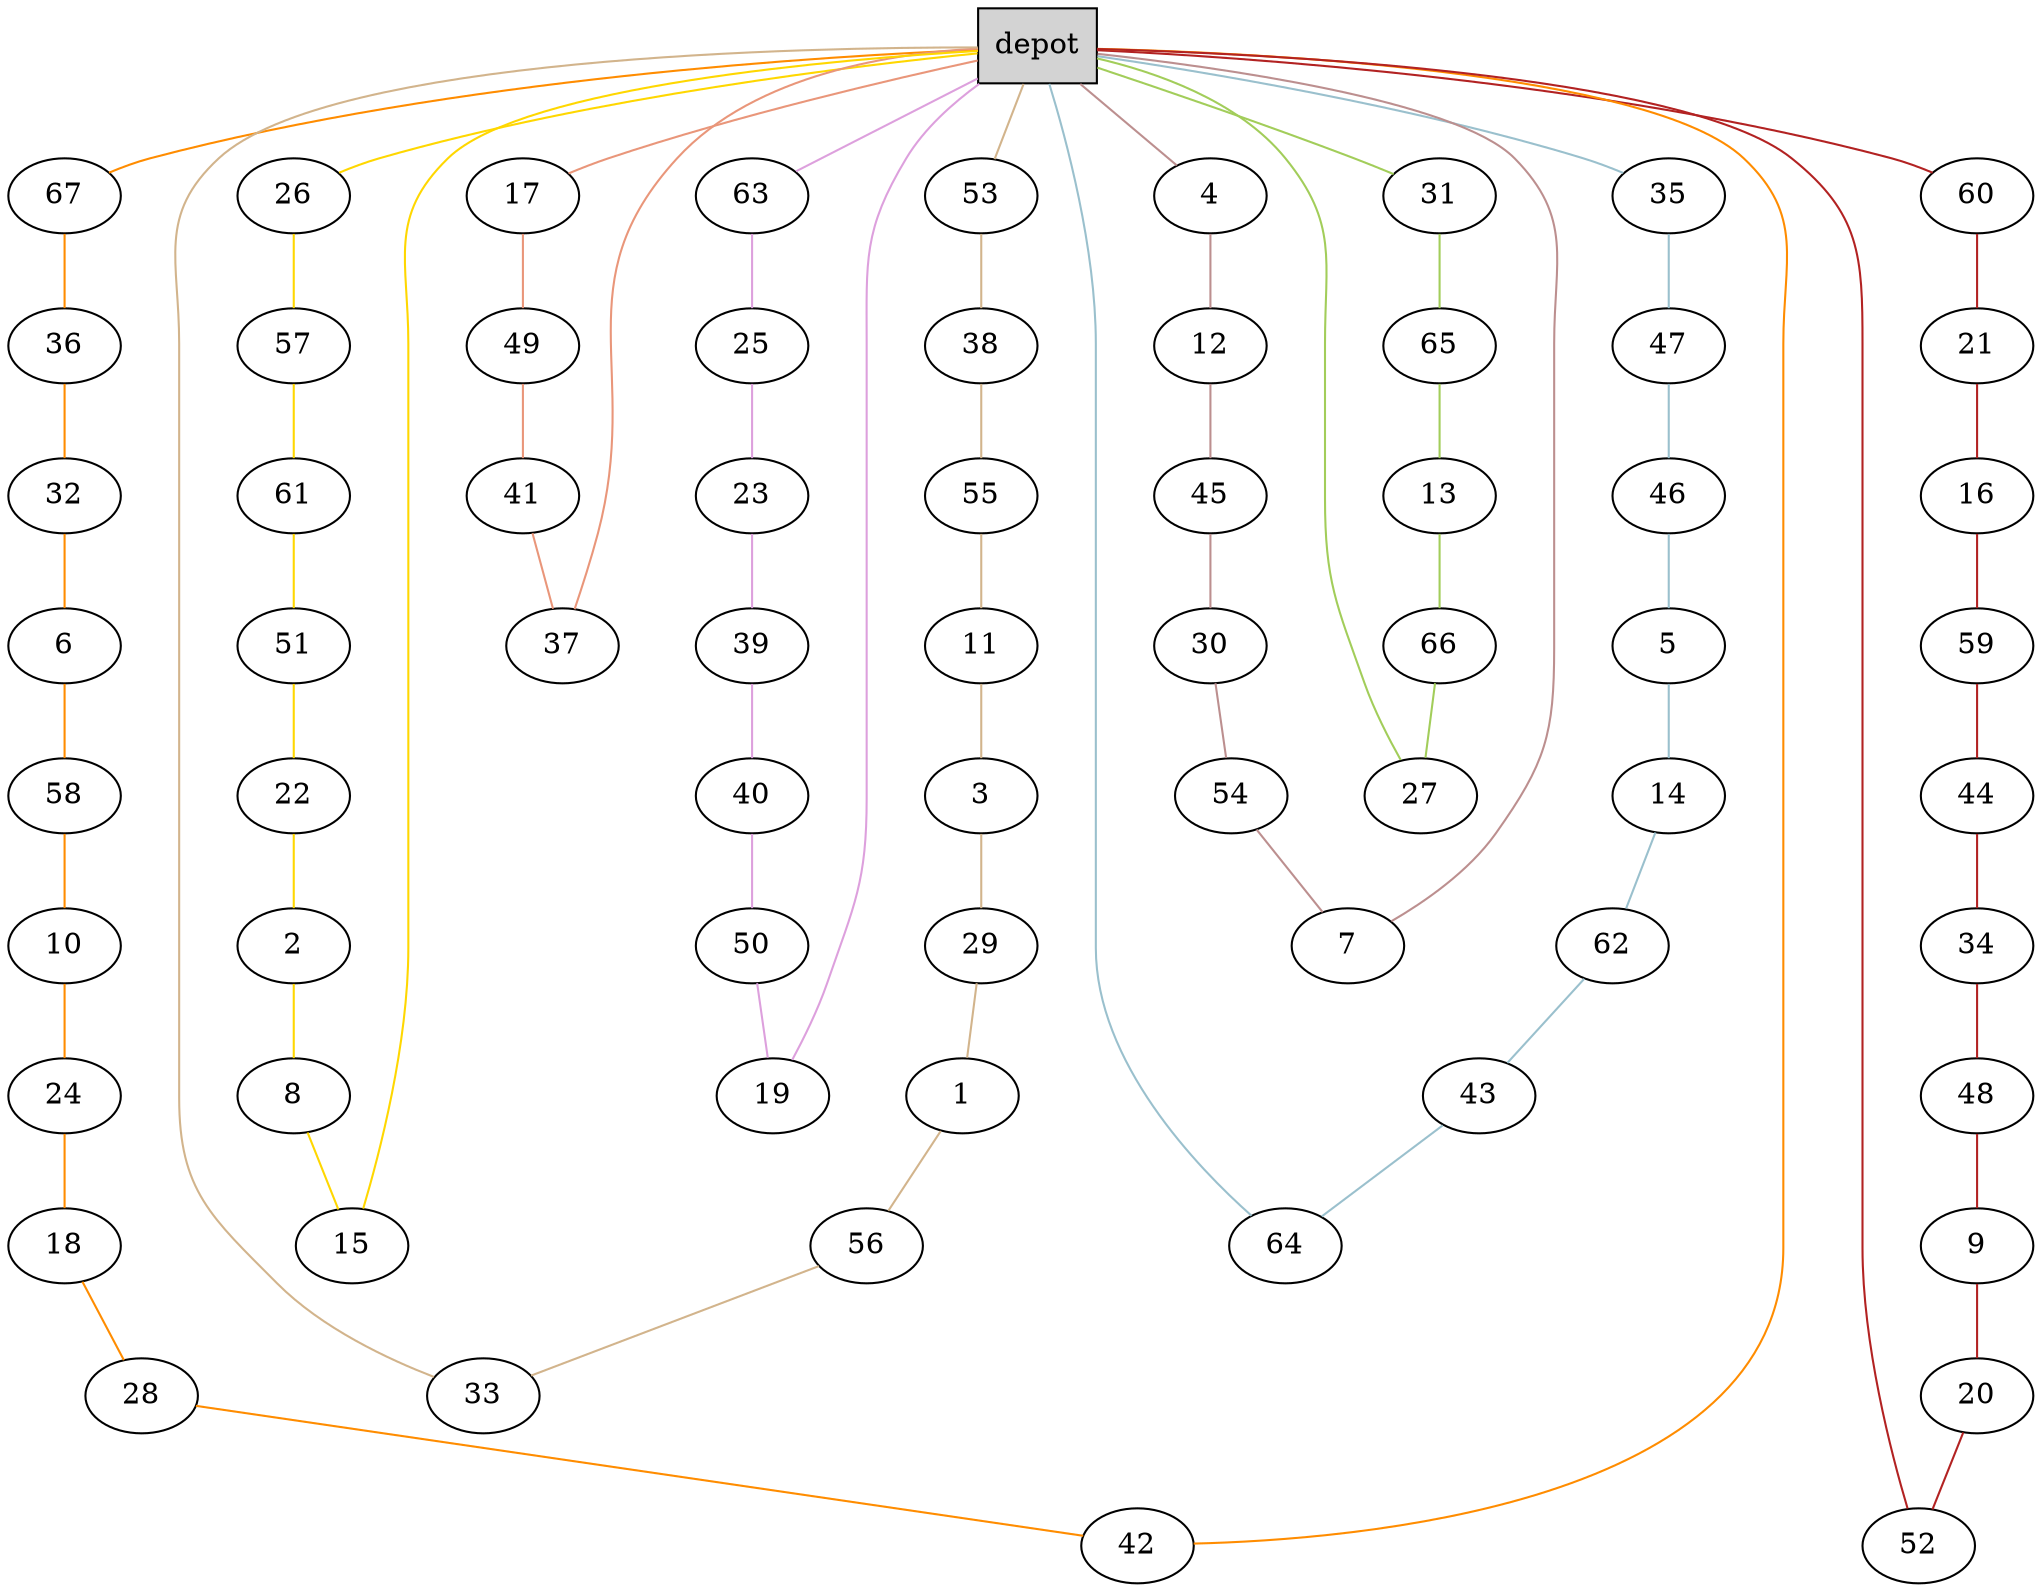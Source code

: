 graph G {
  0[shape = box, label = "depot", style = filled ];
  17[shape = ellipse];
  "0"--"17"[color = darksalmon];
  49[shape = ellipse];
  "17"--"49"[color = darksalmon];
  41[shape = ellipse];
  "49"--"41"[color = darksalmon];
  37[shape = ellipse];
  "41"--"37"[color = darksalmon];
  "37"--"0"[color = darksalmon];
  26[shape = ellipse];
  "0"--"26"[color = gold];
  57[shape = ellipse];
  "26"--"57"[color = gold];
  61[shape = ellipse];
  "57"--"61"[color = gold];
  51[shape = ellipse];
  "61"--"51"[color = gold];
  22[shape = ellipse];
  "51"--"22"[color = gold];
  2[shape = ellipse];
  "22"--"2"[color = gold];
  8[shape = ellipse];
  "2"--"8"[color = gold];
  15[shape = ellipse];
  "8"--"15"[color = gold];
  "15"--"0"[color = gold];
  63[shape = ellipse];
  "0"--"63"[color = plum];
  25[shape = ellipse];
  "63"--"25"[color = plum];
  23[shape = ellipse];
  "25"--"23"[color = plum];
  39[shape = ellipse];
  "23"--"39"[color = plum];
  40[shape = ellipse];
  "39"--"40"[color = plum];
  50[shape = ellipse];
  "40"--"50"[color = plum];
  19[shape = ellipse];
  "50"--"19"[color = plum];
  "19"--"0"[color = plum];
  53[shape = ellipse];
  "0"--"53"[color = tan];
  38[shape = ellipse];
  "53"--"38"[color = tan];
  55[shape = ellipse];
  "38"--"55"[color = tan];
  11[shape = ellipse];
  "55"--"11"[color = tan];
  3[shape = ellipse];
  "11"--"3"[color = tan];
  29[shape = ellipse];
  "3"--"29"[color = tan];
  1[shape = ellipse];
  "29"--"1"[color = tan];
  56[shape = ellipse];
  "1"--"56"[color = tan];
  33[shape = ellipse];
  "56"--"33"[color = tan];
  "33"--"0"[color = tan];
  67[shape = ellipse];
  "0"--"67"[color = darkorange];
  36[shape = ellipse];
  "67"--"36"[color = darkorange];
  32[shape = ellipse];
  "36"--"32"[color = darkorange];
  6[shape = ellipse];
  "32"--"6"[color = darkorange];
  58[shape = ellipse];
  "6"--"58"[color = darkorange];
  10[shape = ellipse];
  "58"--"10"[color = darkorange];
  24[shape = ellipse];
  "10"--"24"[color = darkorange];
  18[shape = ellipse];
  "24"--"18"[color = darkorange];
  28[shape = ellipse];
  "18"--"28"[color = darkorange];
  42[shape = ellipse];
  "28"--"42"[color = darkorange];
  "42"--"0"[color = darkorange];
  4[shape = ellipse];
  "0"--"4"[color = rosybrown];
  12[shape = ellipse];
  "4"--"12"[color = rosybrown];
  45[shape = ellipse];
  "12"--"45"[color = rosybrown];
  30[shape = ellipse];
  "45"--"30"[color = rosybrown];
  54[shape = ellipse];
  "30"--"54"[color = rosybrown];
  7[shape = ellipse];
  "54"--"7"[color = rosybrown];
  "7"--"0"[color = rosybrown];
  31[shape = ellipse];
  "0"--"31"[color = darkolivegreen3];
  65[shape = ellipse];
  "31"--"65"[color = darkolivegreen3];
  13[shape = ellipse];
  "65"--"13"[color = darkolivegreen3];
  66[shape = ellipse];
  "13"--"66"[color = darkolivegreen3];
  27[shape = ellipse];
  "66"--"27"[color = darkolivegreen3];
  "27"--"0"[color = darkolivegreen3];
  35[shape = ellipse];
  "0"--"35"[color = lightblue3];
  47[shape = ellipse];
  "35"--"47"[color = lightblue3];
  46[shape = ellipse];
  "47"--"46"[color = lightblue3];
  5[shape = ellipse];
  "46"--"5"[color = lightblue3];
  14[shape = ellipse];
  "5"--"14"[color = lightblue3];
  62[shape = ellipse];
  "14"--"62"[color = lightblue3];
  43[shape = ellipse];
  "62"--"43"[color = lightblue3];
  64[shape = ellipse];
  "43"--"64"[color = lightblue3];
  "64"--"0"[color = lightblue3];
  60[shape = ellipse];
  "0"--"60"[color = firebrick];
  21[shape = ellipse];
  "60"--"21"[color = firebrick];
  16[shape = ellipse];
  "21"--"16"[color = firebrick];
  59[shape = ellipse];
  "16"--"59"[color = firebrick];
  44[shape = ellipse];
  "59"--"44"[color = firebrick];
  34[shape = ellipse];
  "44"--"34"[color = firebrick];
  48[shape = ellipse];
  "34"--"48"[color = firebrick];
  9[shape = ellipse];
  "48"--"9"[color = firebrick];
  20[shape = ellipse];
  "9"--"20"[color = firebrick];
  52[shape = ellipse];
  "20"--"52"[color = firebrick];
  "52"--"0"[color = firebrick];
}
